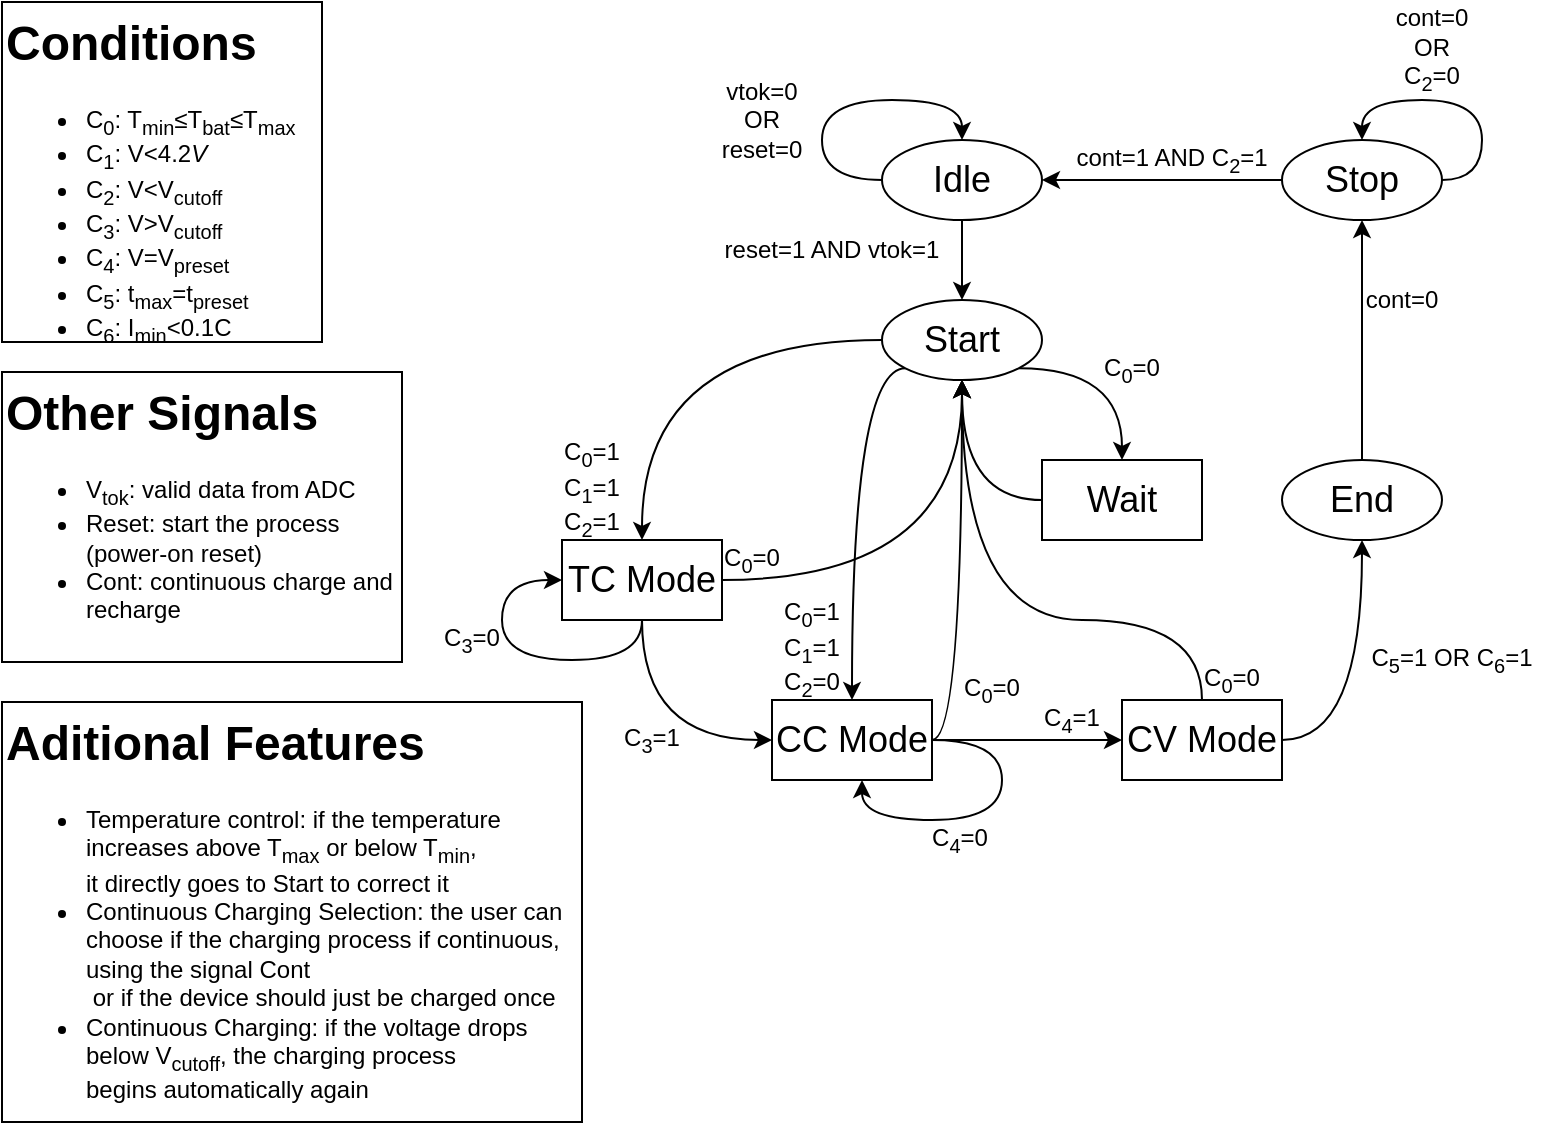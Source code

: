 <mxfile version="24.8.6">
  <diagram name="Page-1" id="hV8_vWimdpn24ltupnvK">
    <mxGraphModel dx="1222" dy="762" grid="1" gridSize="10" guides="1" tooltips="1" connect="1" arrows="1" fold="1" page="1" pageScale="1" pageWidth="827" pageHeight="1169" math="0" shadow="0">
      <root>
        <mxCell id="0" />
        <mxCell id="1" parent="0" />
        <mxCell id="Qa07ZEY8zx5-E_0PlGd2-5" style="edgeStyle=orthogonalEdgeStyle;rounded=0;orthogonalLoop=1;jettySize=auto;html=1;entryX=0.5;entryY=0;entryDx=0;entryDy=0;" parent="1" source="Qa07ZEY8zx5-E_0PlGd2-2" target="Qa07ZEY8zx5-E_0PlGd2-4" edge="1">
          <mxGeometry relative="1" as="geometry" />
        </mxCell>
        <mxCell id="R3Bvoctj_jdyim1rGo82-14" style="edgeStyle=orthogonalEdgeStyle;rounded=0;orthogonalLoop=1;jettySize=auto;html=1;entryX=0.5;entryY=0;entryDx=0;entryDy=0;curved=1;" parent="1" source="Qa07ZEY8zx5-E_0PlGd2-2" target="Qa07ZEY8zx5-E_0PlGd2-2" edge="1">
          <mxGeometry relative="1" as="geometry">
            <mxPoint x="470" y="220" as="targetPoint" />
            <Array as="points">
              <mxPoint x="450" y="260" />
              <mxPoint x="450" y="220" />
              <mxPoint x="520" y="220" />
            </Array>
          </mxGeometry>
        </mxCell>
        <mxCell id="Qa07ZEY8zx5-E_0PlGd2-2" value="&lt;font style=&quot;font-size: 18px;&quot;&gt;Idle&lt;/font&gt;" style="ellipse;whiteSpace=wrap;html=1;" parent="1" vertex="1">
          <mxGeometry x="480" y="240" width="80" height="40" as="geometry" />
        </mxCell>
        <mxCell id="Qa07ZEY8zx5-E_0PlGd2-3" value="&lt;h1 style=&quot;margin-top: 0px;&quot;&gt;Conditions&lt;/h1&gt;&lt;ul&gt;&lt;li&gt;C&lt;sub&gt;0&lt;/sub&gt;: T&lt;sub&gt;min&lt;/sub&gt;≤T&lt;sub&gt;bat&lt;/sub&gt;≤T&lt;sub&gt;max&lt;/sub&gt;&lt;/li&gt;&lt;li&gt;C&lt;sub&gt;1&lt;/sub&gt;: V&amp;lt;4.2&lt;i&gt;V&lt;/i&gt;&lt;/li&gt;&lt;li&gt;C&lt;sub&gt;2&lt;/sub&gt;: V&amp;lt;V&lt;sub&gt;cutoff&lt;/sub&gt;&lt;/li&gt;&lt;li&gt;C&lt;sub&gt;3&lt;/sub&gt;: V&amp;gt;V&lt;sub&gt;cutoff&lt;/sub&gt;&lt;/li&gt;&lt;li&gt;C&lt;sub&gt;4&lt;/sub&gt;: V=V&lt;sub&gt;preset&lt;/sub&gt;&lt;/li&gt;&lt;li&gt;C&lt;sub&gt;5&lt;/sub&gt;: t&lt;sub&gt;max&lt;/sub&gt;=t&lt;sub&gt;preset&lt;/sub&gt;&lt;/li&gt;&lt;li&gt;C&lt;sub&gt;6&lt;/sub&gt;: I&lt;sub&gt;min&lt;/sub&gt;&amp;lt;0.1C&lt;br&gt;&lt;/li&gt;&lt;/ul&gt;" style="text;html=1;whiteSpace=wrap;overflow=hidden;rounded=0;strokeColor=default;fillColor=default;" parent="1" vertex="1">
          <mxGeometry x="40" y="171" width="160" height="170" as="geometry" />
        </mxCell>
        <mxCell id="Qa07ZEY8zx5-E_0PlGd2-15" style="edgeStyle=orthogonalEdgeStyle;rounded=0;orthogonalLoop=1;jettySize=auto;html=1;exitX=1;exitY=1;exitDx=0;exitDy=0;entryX=0.5;entryY=0;entryDx=0;entryDy=0;curved=1;" parent="1" source="Qa07ZEY8zx5-E_0PlGd2-4" target="Qa07ZEY8zx5-E_0PlGd2-7" edge="1">
          <mxGeometry relative="1" as="geometry">
            <Array as="points">
              <mxPoint x="600" y="354" />
            </Array>
          </mxGeometry>
        </mxCell>
        <mxCell id="Qa07ZEY8zx5-E_0PlGd2-16" style="edgeStyle=orthogonalEdgeStyle;rounded=0;orthogonalLoop=1;jettySize=auto;html=1;entryX=0;entryY=0.5;entryDx=0;entryDy=0;startArrow=classic;startFill=1;endArrow=none;endFill=0;curved=1;" parent="1" source="Qa07ZEY8zx5-E_0PlGd2-4" target="Qa07ZEY8zx5-E_0PlGd2-7" edge="1">
          <mxGeometry relative="1" as="geometry" />
        </mxCell>
        <mxCell id="Qa07ZEY8zx5-E_0PlGd2-23" style="edgeStyle=orthogonalEdgeStyle;rounded=0;orthogonalLoop=1;jettySize=auto;html=1;exitX=0;exitY=1;exitDx=0;exitDy=0;curved=1;entryX=0.5;entryY=0;entryDx=0;entryDy=0;" parent="1" source="Qa07ZEY8zx5-E_0PlGd2-4" target="Qa07ZEY8zx5-E_0PlGd2-14" edge="1">
          <mxGeometry relative="1" as="geometry">
            <Array as="points">
              <mxPoint x="465" y="354" />
            </Array>
            <mxPoint x="470" y="500" as="targetPoint" />
          </mxGeometry>
        </mxCell>
        <mxCell id="Qa07ZEY8zx5-E_0PlGd2-24" style="edgeStyle=orthogonalEdgeStyle;rounded=0;orthogonalLoop=1;jettySize=auto;html=1;entryX=0.5;entryY=0;entryDx=0;entryDy=0;curved=1;" parent="1" source="Qa07ZEY8zx5-E_0PlGd2-4" target="Qa07ZEY8zx5-E_0PlGd2-19" edge="1">
          <mxGeometry relative="1" as="geometry" />
        </mxCell>
        <mxCell id="Qa07ZEY8zx5-E_0PlGd2-4" value="&lt;font style=&quot;font-size: 18px;&quot;&gt;Start&lt;/font&gt;" style="ellipse;whiteSpace=wrap;html=1;" parent="1" vertex="1">
          <mxGeometry x="480" y="320" width="80" height="40" as="geometry" />
        </mxCell>
        <mxCell id="Qa07ZEY8zx5-E_0PlGd2-6" value="&lt;div&gt;C&lt;sub&gt;0&lt;/sub&gt;=1&lt;/div&gt;&lt;div&gt;C&lt;sub&gt;1&lt;/sub&gt;=1&lt;/div&gt;&lt;div&gt;C&lt;sub&gt;2&lt;/sub&gt;=1&lt;br&gt;&lt;/div&gt;" style="text;html=1;align=center;verticalAlign=middle;whiteSpace=wrap;rounded=0;" parent="1" vertex="1">
          <mxGeometry x="320" y="390" width="30" height="50" as="geometry" />
        </mxCell>
        <mxCell id="Qa07ZEY8zx5-E_0PlGd2-7" value="&lt;font style=&quot;font-size: 18px;&quot;&gt;Wait&lt;/font&gt;" style="whiteSpace=wrap;html=1;rounded=0;" parent="1" vertex="1">
          <mxGeometry x="560" y="400" width="80" height="40" as="geometry" />
        </mxCell>
        <mxCell id="Qa07ZEY8zx5-E_0PlGd2-10" value="cont=0" style="text;html=1;align=center;verticalAlign=middle;whiteSpace=wrap;rounded=0;" parent="1" vertex="1">
          <mxGeometry x="720" y="310" width="40" height="20" as="geometry" />
        </mxCell>
        <mxCell id="Qa07ZEY8zx5-E_0PlGd2-26" style="edgeStyle=orthogonalEdgeStyle;rounded=0;orthogonalLoop=1;jettySize=auto;html=1;" parent="1" source="Qa07ZEY8zx5-E_0PlGd2-14" target="Qa07ZEY8zx5-E_0PlGd2-22" edge="1">
          <mxGeometry relative="1" as="geometry" />
        </mxCell>
        <mxCell id="R3Bvoctj_jdyim1rGo82-25" style="edgeStyle=orthogonalEdgeStyle;rounded=0;orthogonalLoop=1;jettySize=auto;html=1;entryX=0.5;entryY=1;entryDx=0;entryDy=0;curved=1;" parent="1" source="Qa07ZEY8zx5-E_0PlGd2-14" target="Qa07ZEY8zx5-E_0PlGd2-4" edge="1">
          <mxGeometry relative="1" as="geometry">
            <Array as="points">
              <mxPoint x="520" y="540" />
            </Array>
          </mxGeometry>
        </mxCell>
        <mxCell id="Qa07ZEY8zx5-E_0PlGd2-14" value="&lt;font style=&quot;font-size: 18px;&quot;&gt;CC Mode&lt;/font&gt;" style="whiteSpace=wrap;html=1;rounded=0;" parent="1" vertex="1">
          <mxGeometry x="425" y="520" width="80" height="40" as="geometry" />
        </mxCell>
        <mxCell id="R3Bvoctj_jdyim1rGo82-10" style="edgeStyle=orthogonalEdgeStyle;rounded=0;orthogonalLoop=1;jettySize=auto;html=1;entryX=0.5;entryY=1;entryDx=0;entryDy=0;curved=1;" parent="1" source="Qa07ZEY8zx5-E_0PlGd2-17" target="R3Bvoctj_jdyim1rGo82-7" edge="1">
          <mxGeometry relative="1" as="geometry" />
        </mxCell>
        <mxCell id="Qa07ZEY8zx5-E_0PlGd2-17" value="&lt;font style=&quot;font-size: 18px;&quot;&gt;End&lt;/font&gt;" style="ellipse;whiteSpace=wrap;html=1;" parent="1" vertex="1">
          <mxGeometry x="680" y="400" width="80" height="40" as="geometry" />
        </mxCell>
        <mxCell id="Qa07ZEY8zx5-E_0PlGd2-25" style="edgeStyle=orthogonalEdgeStyle;rounded=0;orthogonalLoop=1;jettySize=auto;html=1;entryX=0;entryY=0.5;entryDx=0;entryDy=0;curved=1;" parent="1" source="Qa07ZEY8zx5-E_0PlGd2-19" target="Qa07ZEY8zx5-E_0PlGd2-14" edge="1">
          <mxGeometry relative="1" as="geometry">
            <Array as="points">
              <mxPoint x="360" y="540" />
            </Array>
          </mxGeometry>
        </mxCell>
        <mxCell id="R3Bvoctj_jdyim1rGo82-24" style="edgeStyle=orthogonalEdgeStyle;rounded=0;orthogonalLoop=1;jettySize=auto;html=1;entryX=0.5;entryY=1;entryDx=0;entryDy=0;curved=1;" parent="1" source="Qa07ZEY8zx5-E_0PlGd2-19" target="Qa07ZEY8zx5-E_0PlGd2-4" edge="1">
          <mxGeometry relative="1" as="geometry" />
        </mxCell>
        <mxCell id="Qa07ZEY8zx5-E_0PlGd2-19" value="&lt;font style=&quot;font-size: 18px;&quot;&gt;TC Mode&lt;/font&gt;" style="whiteSpace=wrap;html=1;rounded=0;" parent="1" vertex="1">
          <mxGeometry x="320" y="440" width="80" height="40" as="geometry" />
        </mxCell>
        <mxCell id="Qa07ZEY8zx5-E_0PlGd2-27" style="edgeStyle=orthogonalEdgeStyle;rounded=0;orthogonalLoop=1;jettySize=auto;html=1;curved=1;entryX=0.5;entryY=1;entryDx=0;entryDy=0;" parent="1" source="Qa07ZEY8zx5-E_0PlGd2-22" target="Qa07ZEY8zx5-E_0PlGd2-17" edge="1">
          <mxGeometry relative="1" as="geometry">
            <Array as="points">
              <mxPoint x="720" y="540" />
            </Array>
          </mxGeometry>
        </mxCell>
        <mxCell id="R3Bvoctj_jdyim1rGo82-28" style="edgeStyle=orthogonalEdgeStyle;rounded=0;orthogonalLoop=1;jettySize=auto;html=1;entryX=0.5;entryY=1;entryDx=0;entryDy=0;curved=1;" parent="1" source="Qa07ZEY8zx5-E_0PlGd2-22" target="Qa07ZEY8zx5-E_0PlGd2-4" edge="1">
          <mxGeometry relative="1" as="geometry">
            <Array as="points">
              <mxPoint x="640" y="480" />
              <mxPoint x="520" y="480" />
            </Array>
          </mxGeometry>
        </mxCell>
        <mxCell id="Qa07ZEY8zx5-E_0PlGd2-22" value="&lt;font style=&quot;font-size: 18px;&quot;&gt;CV Mode&lt;/font&gt;" style="whiteSpace=wrap;html=1;rounded=0;" parent="1" vertex="1">
          <mxGeometry x="600" y="520" width="80" height="40" as="geometry" />
        </mxCell>
        <mxCell id="Qa07ZEY8zx5-E_0PlGd2-28" style="edgeStyle=orthogonalEdgeStyle;rounded=0;orthogonalLoop=1;jettySize=auto;html=1;entryX=0;entryY=0.5;entryDx=0;entryDy=0;curved=1;" parent="1" target="Qa07ZEY8zx5-E_0PlGd2-19" edge="1">
          <mxGeometry relative="1" as="geometry">
            <mxPoint x="360" y="480" as="sourcePoint" />
            <Array as="points">
              <mxPoint x="360" y="480" />
              <mxPoint x="360" y="500" />
              <mxPoint x="290" y="500" />
              <mxPoint x="290" y="460" />
            </Array>
          </mxGeometry>
        </mxCell>
        <mxCell id="Qa07ZEY8zx5-E_0PlGd2-29" style="edgeStyle=orthogonalEdgeStyle;rounded=0;orthogonalLoop=1;jettySize=auto;html=1;curved=1;" parent="1" source="Qa07ZEY8zx5-E_0PlGd2-14" edge="1">
          <mxGeometry relative="1" as="geometry">
            <Array as="points">
              <mxPoint x="540" y="540" />
              <mxPoint x="540" y="580" />
              <mxPoint x="470" y="580" />
              <mxPoint x="470" y="560" />
            </Array>
            <mxPoint x="470" y="560" as="targetPoint" />
          </mxGeometry>
        </mxCell>
        <mxCell id="Qa07ZEY8zx5-E_0PlGd2-30" value="&lt;div&gt;C&lt;sub&gt;0&lt;/sub&gt;=1&lt;/div&gt;&lt;div&gt;C&lt;sub&gt;1&lt;/sub&gt;=1&lt;/div&gt;&lt;div&gt;C&lt;sub&gt;2&lt;/sub&gt;=0&lt;br&gt;&lt;/div&gt;" style="text;html=1;align=center;verticalAlign=middle;whiteSpace=wrap;rounded=0;" parent="1" vertex="1">
          <mxGeometry x="430" y="470" width="30" height="50" as="geometry" />
        </mxCell>
        <mxCell id="Qa07ZEY8zx5-E_0PlGd2-31" value="&lt;div&gt;C&lt;sub&gt;0&lt;/sub&gt;=0&lt;/div&gt;" style="text;html=1;align=center;verticalAlign=middle;whiteSpace=wrap;rounded=0;" parent="1" vertex="1">
          <mxGeometry x="590" y="345" width="30" height="20" as="geometry" />
        </mxCell>
        <mxCell id="Qa07ZEY8zx5-E_0PlGd2-32" value="&lt;div&gt;C&lt;sub&gt;3&lt;/sub&gt;=0&lt;/div&gt;" style="text;html=1;align=center;verticalAlign=middle;whiteSpace=wrap;rounded=0;" parent="1" vertex="1">
          <mxGeometry x="260" y="480" width="30" height="20" as="geometry" />
        </mxCell>
        <mxCell id="Qa07ZEY8zx5-E_0PlGd2-33" value="&lt;div&gt;C&lt;sub&gt;3&lt;/sub&gt;=1&lt;/div&gt;" style="text;html=1;align=center;verticalAlign=middle;whiteSpace=wrap;rounded=0;" parent="1" vertex="1">
          <mxGeometry x="350" y="530" width="30" height="20" as="geometry" />
        </mxCell>
        <mxCell id="Qa07ZEY8zx5-E_0PlGd2-34" value="&lt;div&gt;C&lt;sub&gt;4&lt;/sub&gt;=0&lt;/div&gt;" style="text;html=1;align=center;verticalAlign=middle;whiteSpace=wrap;rounded=0;" parent="1" vertex="1">
          <mxGeometry x="504" y="580" width="30" height="20" as="geometry" />
        </mxCell>
        <mxCell id="Qa07ZEY8zx5-E_0PlGd2-35" value="&lt;div&gt;C&lt;sub&gt;4&lt;/sub&gt;=1&lt;/div&gt;" style="text;html=1;align=center;verticalAlign=middle;whiteSpace=wrap;rounded=0;" parent="1" vertex="1">
          <mxGeometry x="560" y="520" width="30" height="20" as="geometry" />
        </mxCell>
        <mxCell id="Qa07ZEY8zx5-E_0PlGd2-36" value="&lt;div&gt;C&lt;sub&gt;5&lt;/sub&gt;=1 OR C&lt;sub&gt;6&lt;/sub&gt;=1&lt;/div&gt;" style="text;html=1;align=center;verticalAlign=middle;whiteSpace=wrap;rounded=0;" parent="1" vertex="1">
          <mxGeometry x="720" y="490" width="90" height="20" as="geometry" />
        </mxCell>
        <mxCell id="R3Bvoctj_jdyim1rGo82-1" value="&lt;h1 style=&quot;margin-top: 0px;&quot;&gt;Other Signals&lt;br&gt;&lt;/h1&gt;&lt;ul&gt;&lt;li&gt;V&lt;sub&gt;tok&lt;/sub&gt;: valid data from ADC&lt;/li&gt;&lt;li&gt;Reset: start the process (power-on reset)&lt;br&gt;&lt;/li&gt;&lt;li&gt;Cont: continuous charge and recharge&lt;br&gt;&lt;/li&gt;&lt;/ul&gt;" style="text;html=1;whiteSpace=wrap;overflow=hidden;rounded=0;strokeColor=default;fillColor=default;" parent="1" vertex="1">
          <mxGeometry x="40" y="356" width="200" height="145" as="geometry" />
        </mxCell>
        <mxCell id="R3Bvoctj_jdyim1rGo82-3" value="reset=1 AND vtok=1" style="text;html=1;align=center;verticalAlign=middle;whiteSpace=wrap;rounded=0;" parent="1" vertex="1">
          <mxGeometry x="400" y="280" width="110" height="30" as="geometry" />
        </mxCell>
        <mxCell id="R3Bvoctj_jdyim1rGo82-11" style="edgeStyle=orthogonalEdgeStyle;rounded=0;orthogonalLoop=1;jettySize=auto;html=1;entryX=0.5;entryY=0;entryDx=0;entryDy=0;curved=1;" parent="1" source="R3Bvoctj_jdyim1rGo82-7" target="R3Bvoctj_jdyim1rGo82-7" edge="1">
          <mxGeometry relative="1" as="geometry">
            <mxPoint x="770" y="230" as="targetPoint" />
            <Array as="points">
              <mxPoint x="780" y="260" />
              <mxPoint x="780" y="220" />
              <mxPoint x="720" y="220" />
            </Array>
          </mxGeometry>
        </mxCell>
        <mxCell id="R3Bvoctj_jdyim1rGo82-19" style="edgeStyle=orthogonalEdgeStyle;rounded=0;orthogonalLoop=1;jettySize=auto;html=1;entryX=1;entryY=0.5;entryDx=0;entryDy=0;" parent="1" source="R3Bvoctj_jdyim1rGo82-7" target="Qa07ZEY8zx5-E_0PlGd2-2" edge="1">
          <mxGeometry relative="1" as="geometry" />
        </mxCell>
        <mxCell id="R3Bvoctj_jdyim1rGo82-7" value="&lt;font style=&quot;font-size: 18px;&quot;&gt;Stop&lt;/font&gt;" style="ellipse;whiteSpace=wrap;html=1;" parent="1" vertex="1">
          <mxGeometry x="680" y="240" width="80" height="40" as="geometry" />
        </mxCell>
        <mxCell id="R3Bvoctj_jdyim1rGo82-12" value="cont=0 OR C&lt;sub&gt;2&lt;/sub&gt;=0" style="text;html=1;align=center;verticalAlign=middle;whiteSpace=wrap;rounded=0;" parent="1" vertex="1">
          <mxGeometry x="730" y="170" width="50" height="50" as="geometry" />
        </mxCell>
        <mxCell id="R3Bvoctj_jdyim1rGo82-17" value="vtok=0 OR reset=0" style="text;html=1;align=center;verticalAlign=middle;whiteSpace=wrap;rounded=0;" parent="1" vertex="1">
          <mxGeometry x="400" y="210" width="40" height="40" as="geometry" />
        </mxCell>
        <mxCell id="R3Bvoctj_jdyim1rGo82-20" value="cont=1 AND C&lt;sub&gt;2&lt;/sub&gt;=1" style="text;html=1;align=center;verticalAlign=middle;whiteSpace=wrap;rounded=0;" parent="1" vertex="1">
          <mxGeometry x="570" y="240" width="110" height="20" as="geometry" />
        </mxCell>
        <mxCell id="R3Bvoctj_jdyim1rGo82-26" value="&lt;div&gt;C&lt;sub&gt;0&lt;/sub&gt;=0&lt;/div&gt;" style="text;html=1;align=center;verticalAlign=middle;whiteSpace=wrap;rounded=0;" parent="1" vertex="1">
          <mxGeometry x="520" y="505" width="30" height="20" as="geometry" />
        </mxCell>
        <mxCell id="R3Bvoctj_jdyim1rGo82-27" value="&lt;div&gt;C&lt;sub&gt;0&lt;/sub&gt;=0&lt;/div&gt;" style="text;html=1;align=center;verticalAlign=middle;whiteSpace=wrap;rounded=0;" parent="1" vertex="1">
          <mxGeometry x="400" y="440" width="30" height="20" as="geometry" />
        </mxCell>
        <mxCell id="R3Bvoctj_jdyim1rGo82-30" value="&lt;div&gt;C&lt;sub&gt;0&lt;/sub&gt;=0&lt;/div&gt;" style="text;html=1;align=center;verticalAlign=middle;whiteSpace=wrap;rounded=0;" parent="1" vertex="1">
          <mxGeometry x="640" y="500" width="30" height="20" as="geometry" />
        </mxCell>
        <mxCell id="R3Bvoctj_jdyim1rGo82-33" value="&lt;h1 style=&quot;margin-top: 0px;&quot;&gt;Aditional Features&lt;/h1&gt;&lt;ul&gt;&lt;li&gt;&lt;div align=&quot;left&quot;&gt;Temperature control: if the temperature increases above T&lt;sub&gt;max&lt;/sub&gt; or below T&lt;sub&gt;min&lt;/sub&gt;,&amp;nbsp;&lt;/div&gt;&lt;div align=&quot;left&quot;&gt;it directly goes to Start to correct it&lt;/div&gt;&lt;/li&gt;&lt;li&gt;&lt;div align=&quot;left&quot;&gt;Continuous Charging Selection: the user can choose if the charging process if continuous, using the signal Cont&lt;br&gt;&lt;/div&gt;&lt;div align=&quot;left&quot;&gt;&amp;nbsp;or if the device should just be charged once&lt;/div&gt;&lt;/li&gt;&lt;li&gt;&lt;div align=&quot;left&quot;&gt;Continuous Charging: if the voltage drops below V&lt;sub&gt;cutoff&lt;/sub&gt;, the charging process&amp;nbsp;&lt;/div&gt;&lt;div align=&quot;left&quot;&gt;begins automatically again&lt;br&gt; &lt;/div&gt;&lt;/li&gt;&lt;/ul&gt;" style="text;html=1;whiteSpace=wrap;overflow=hidden;rounded=0;strokeColor=default;fillColor=default;" parent="1" vertex="1">
          <mxGeometry x="40" y="521" width="290" height="210" as="geometry" />
        </mxCell>
      </root>
    </mxGraphModel>
  </diagram>
</mxfile>
